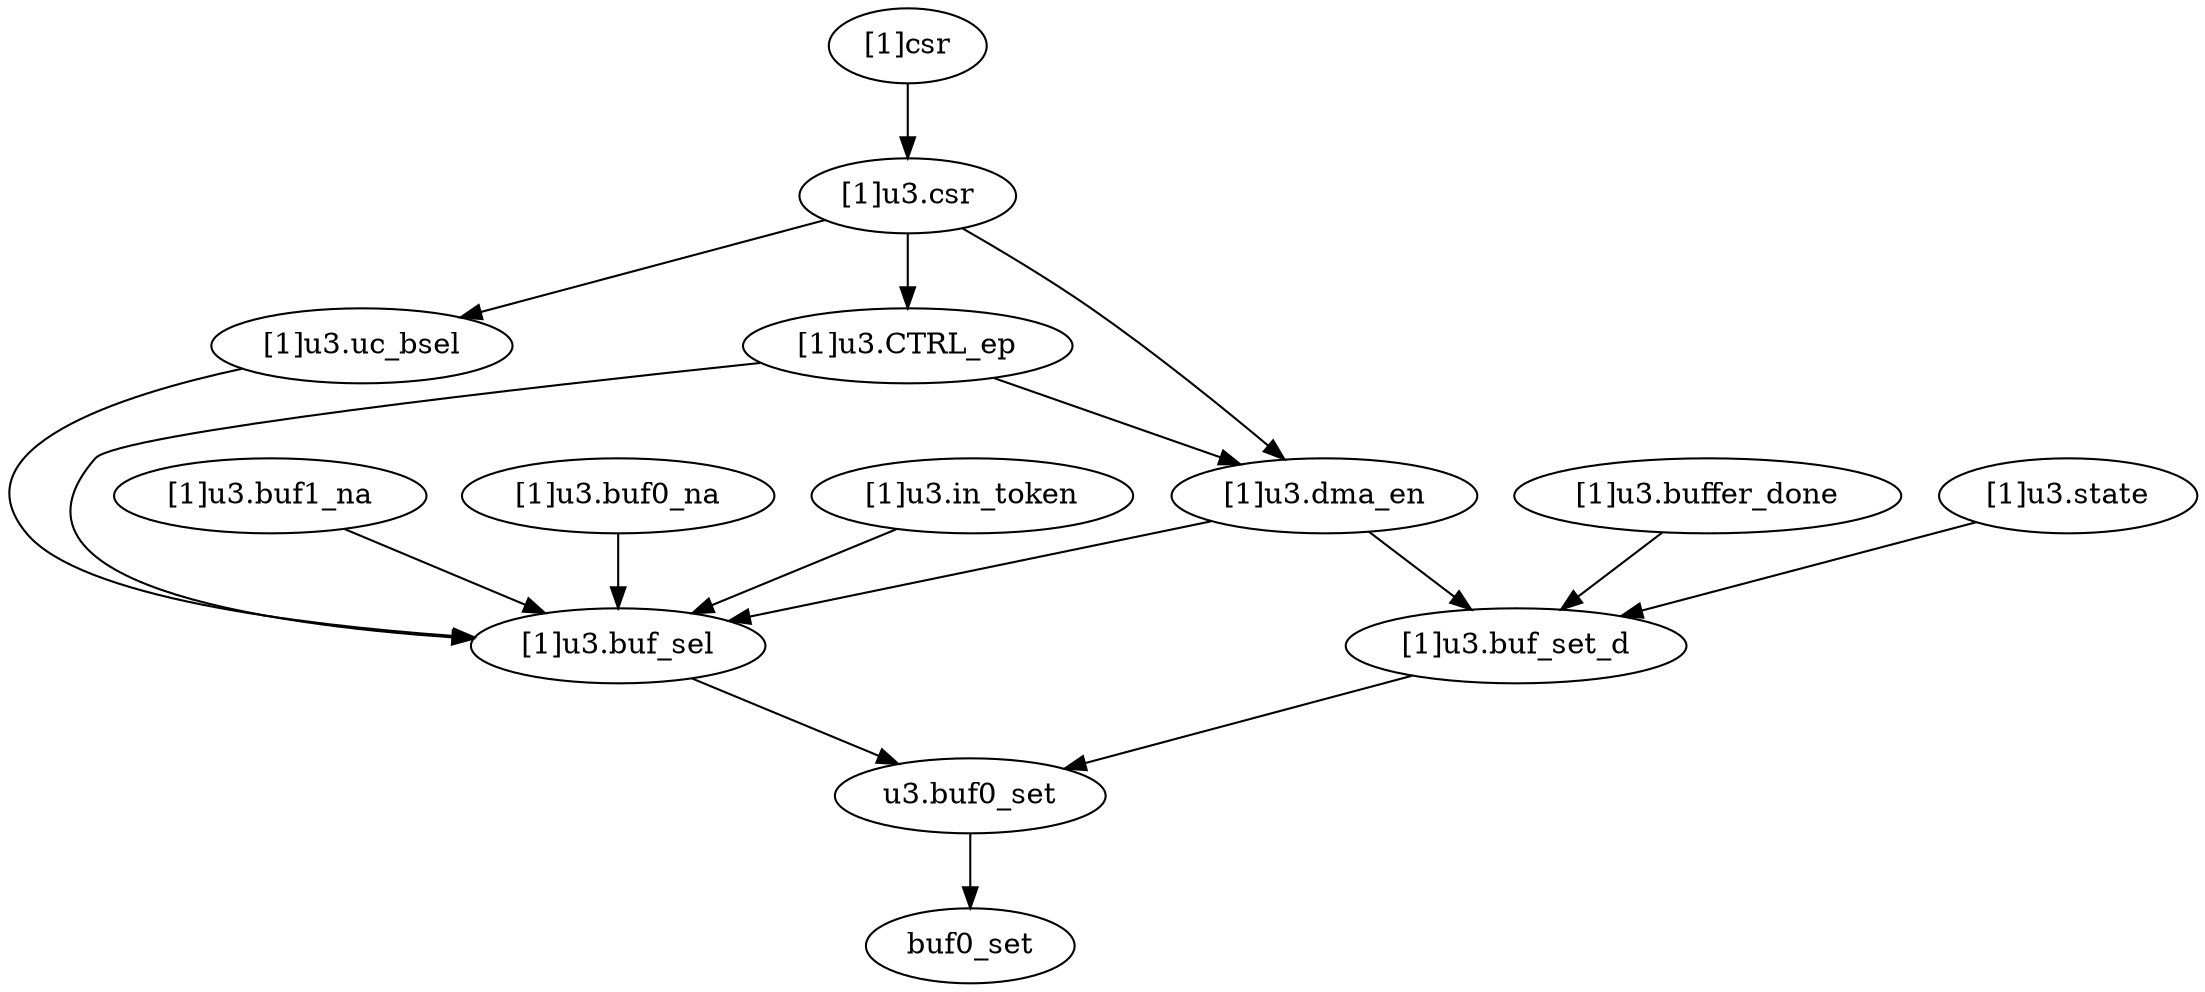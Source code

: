 strict digraph "" {
	buf0_set	 [complexity=0,
		importance=0.00214526548889,
		rank=0.0];
	"[1]u3.buf_sel"	 [complexity=3,
		importance=0.00605271604371,
		rank=0.00201757201457];
	"u3.buf0_set"	 [complexity=0,
		importance=0.00378289610738,
		rank=0.0];
	"[1]u3.buf_sel" -> "u3.buf0_set";
	"[1]u3.in_token"	 [complexity=10,
		importance=0.00782753910767,
		rank=0.000782753910767];
	"[1]u3.in_token" -> "[1]u3.buf_sel";
	"[1]u3.buf_set_d"	 [complexity=3,
		importance=0.0054756973903,
		rank=0.00182523246343];
	"[1]u3.buf_set_d" -> "u3.buf0_set";
	"[1]u3.buf0_na"	 [complexity=10,
		importance=0.00787659727073,
		rank=0.000787659727073];
	"[1]u3.buf0_na" -> "[1]u3.buf_sel";
	"[1]u3.dma_en"	 [complexity=5,
		importance=0.00683119593527,
		rank=0.00136623918705];
	"[1]u3.dma_en" -> "[1]u3.buf_sel";
	"[1]u3.dma_en" -> "[1]u3.buf_set_d";
	"[1]u3.CTRL_ep"	 [complexity=8,
		importance=0.00816705048213,
		rank=0.00102088131027];
	"[1]u3.CTRL_ep" -> "[1]u3.buf_sel";
	"[1]u3.CTRL_ep" -> "[1]u3.dma_en";
	"[1]u3.buffer_done"	 [complexity=5,
		importance=0.00806374470938,
		rank=0.00161274894188];
	"[1]u3.buffer_done" -> "[1]u3.buf_set_d";
	"u3.buf0_set" -> buf0_set;
	"[1]u3.csr"	 [complexity=10,
		importance=0.0101567233286,
		rank=0.00101567233286];
	"[1]u3.csr" -> "[1]u3.dma_en";
	"[1]u3.csr" -> "[1]u3.CTRL_ep";
	"[1]u3.uc_bsel"	 [complexity=10,
		importance=0.00738857059057,
		rank=0.000738857059057];
	"[1]u3.csr" -> "[1]u3.uc_bsel";
	"[1]u3.uc_bsel" -> "[1]u3.buf_sel";
	"[1]u3.state"	 [complexity=4,
		importance=0.0157562692928,
		rank=0.00393906732321];
	"[1]u3.state" -> "[1]u3.buf_set_d";
	"[1]csr"	 [complexity=10,
		importance=0.0114831926427,
		rank=0.00114831926427];
	"[1]csr" -> "[1]u3.csr";
	"[1]u3.buf1_na"	 [complexity=10,
		importance=0.00798713084032,
		rank=0.000798713084032];
	"[1]u3.buf1_na" -> "[1]u3.buf_sel";
}
